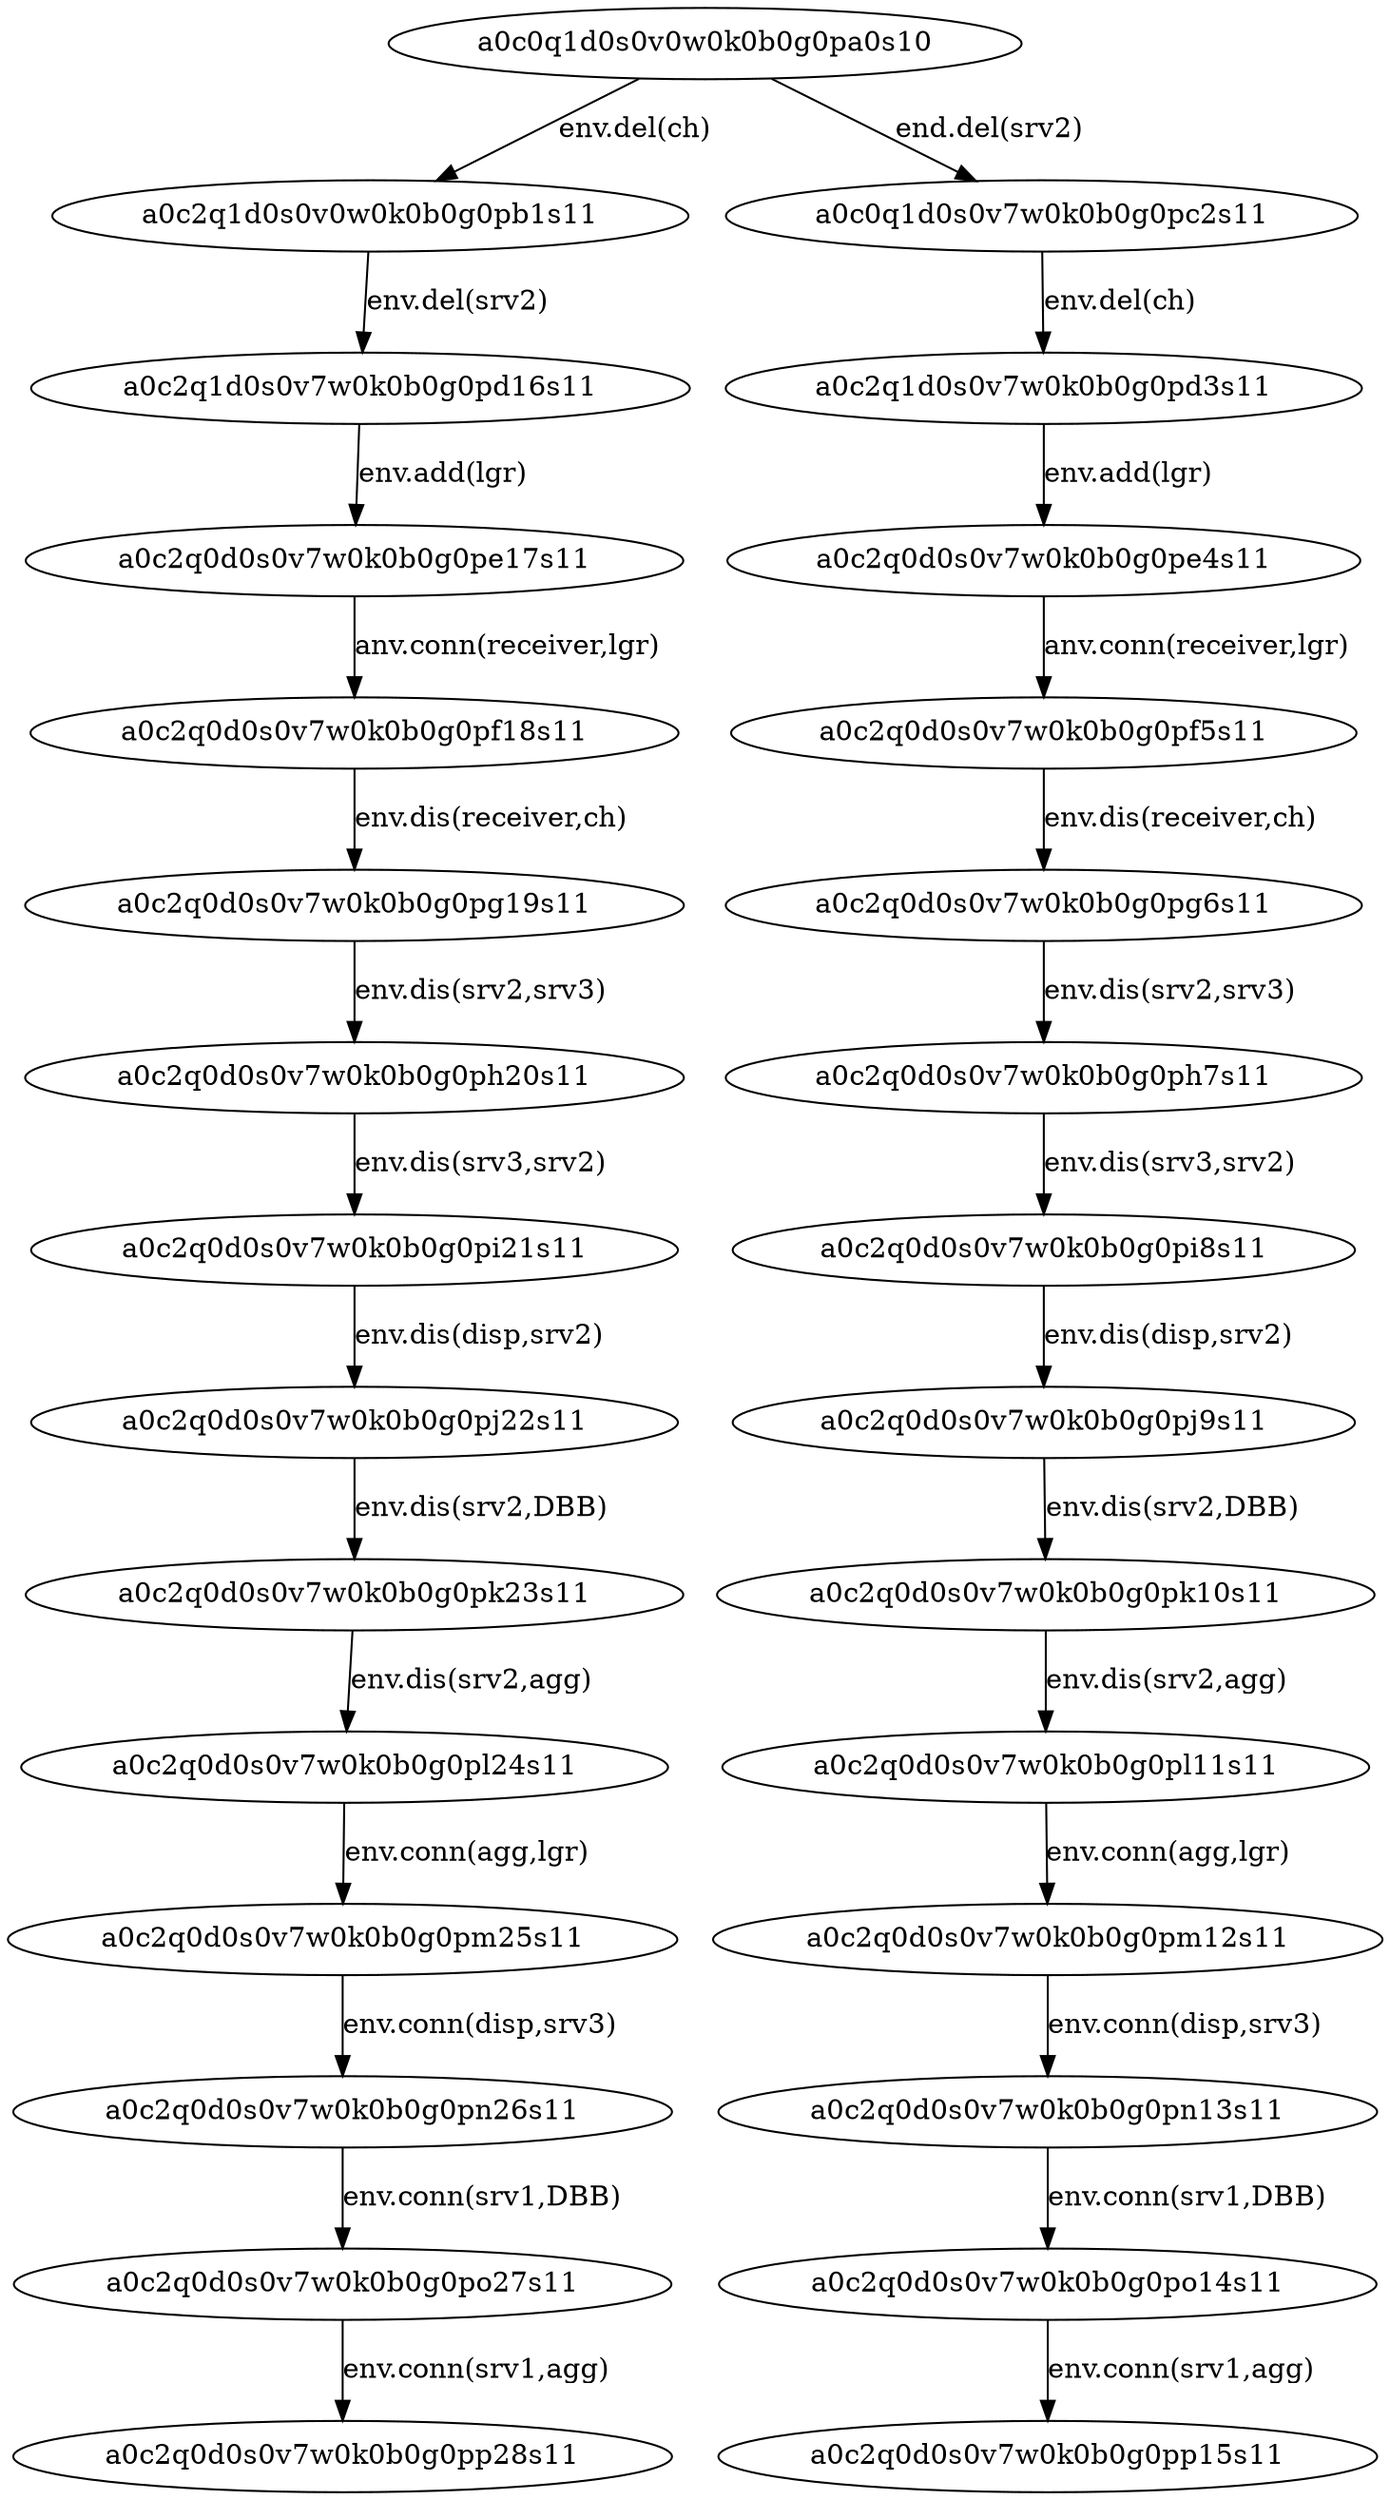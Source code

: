 digraph { 
a0c2q0d0s0v7w0k0b0g0pm25s11->a0c2q0d0s0v7w0k0b0g0pn26s11[label= "env.conn(disp,srv3)"];
a0c2q0d0s0v7w0k0b0g0po14s11->a0c2q0d0s0v7w0k0b0g0pp15s11[label= "env.conn(srv1,agg)"];
a0c2q0d0s0v7w0k0b0g0pj22s11->a0c2q0d0s0v7w0k0b0g0pk23s11[label= "env.dis(srv2,DBB)"];
a0c2q0d0s0v7w0k0b0g0pf5s11->a0c2q0d0s0v7w0k0b0g0pg6s11[label= "env.dis(receiver,ch)"];
a0c2q0d0s0v7w0k0b0g0pg19s11->a0c2q0d0s0v7w0k0b0g0ph20s11[label= "env.dis(srv2,srv3)"];
a0c2q0d0s0v7w0k0b0g0pe17s11->a0c2q0d0s0v7w0k0b0g0pf18s11[label= "anv.conn(receiver,lgr)"];
a0c2q1d0s0v7w0k0b0g0pd3s11->a0c2q0d0s0v7w0k0b0g0pe4s11[label= "env.add(lgr)"];
a0c2q0d0s0v7w0k0b0g0pi8s11->a0c2q0d0s0v7w0k0b0g0pj9s11[label= "env.dis(disp,srv2)"];
a0c2q0d0s0v7w0k0b0g0pi21s11->a0c2q0d0s0v7w0k0b0g0pj22s11[label= "env.dis(disp,srv2)"];
a0c2q0d0s0v7w0k0b0g0pj9s11->a0c2q0d0s0v7w0k0b0g0pk10s11[label= "env.dis(srv2,DBB)"];
a0c2q0d0s0v7w0k0b0g0pm12s11->a0c2q0d0s0v7w0k0b0g0pn13s11[label= "env.conn(disp,srv3)"];
a0c2q1d0s0v0w0k0b0g0pb1s11->a0c2q1d0s0v7w0k0b0g0pd16s11[label= "env.del(srv2)"];
a0c2q0d0s0v7w0k0b0g0pk23s11->a0c2q0d0s0v7w0k0b0g0pl24s11[label= "env.dis(srv2,agg)"];
a0c2q1d0s0v7w0k0b0g0pd16s11->a0c2q0d0s0v7w0k0b0g0pe17s11[label= "env.add(lgr)"];
a0c2q0d0s0v7w0k0b0g0pn26s11->a0c2q0d0s0v7w0k0b0g0po27s11[label= "env.conn(srv1,DBB)"];
a0c2q0d0s0v7w0k0b0g0pl24s11->a0c2q0d0s0v7w0k0b0g0pm25s11[label= "env.conn(agg,lgr)"];
a0c2q0d0s0v7w0k0b0g0pl11s11->a0c2q0d0s0v7w0k0b0g0pm12s11[label= "env.conn(agg,lgr)"];
a0c2q0d0s0v7w0k0b0g0pf18s11->a0c2q0d0s0v7w0k0b0g0pg19s11[label= "env.dis(receiver,ch)"];
a0c2q0d0s0v7w0k0b0g0po27s11->a0c2q0d0s0v7w0k0b0g0pp28s11[label= "env.conn(srv1,agg)"];
a0c2q0d0s0v7w0k0b0g0ph20s11->a0c2q0d0s0v7w0k0b0g0pi21s11[label= "env.dis(srv3,srv2)"];
a0c2q0d0s0v7w0k0b0g0pn13s11->a0c2q0d0s0v7w0k0b0g0po14s11[label= "env.conn(srv1,DBB)"];
a0c0q1d0s0v0w0k0b0g0pa0s10->a0c0q1d0s0v7w0k0b0g0pc2s11[label= "end.del(srv2)"];
a0c2q0d0s0v7w0k0b0g0pe4s11->a0c2q0d0s0v7w0k0b0g0pf5s11[label= "anv.conn(receiver,lgr)"];
a0c2q0d0s0v7w0k0b0g0pk10s11->a0c2q0d0s0v7w0k0b0g0pl11s11[label= "env.dis(srv2,agg)"];
a0c0q1d0s0v0w0k0b0g0pa0s10->a0c2q1d0s0v0w0k0b0g0pb1s11[label= "env.del(ch)"];
a0c2q0d0s0v7w0k0b0g0pg6s11->a0c2q0d0s0v7w0k0b0g0ph7s11[label= "env.dis(srv2,srv3)"];
a0c2q0d0s0v7w0k0b0g0ph7s11->a0c2q0d0s0v7w0k0b0g0pi8s11[label= "env.dis(srv3,srv2)"];
a0c0q1d0s0v7w0k0b0g0pc2s11->a0c2q1d0s0v7w0k0b0g0pd3s11[label= "env.del(ch)"];

}